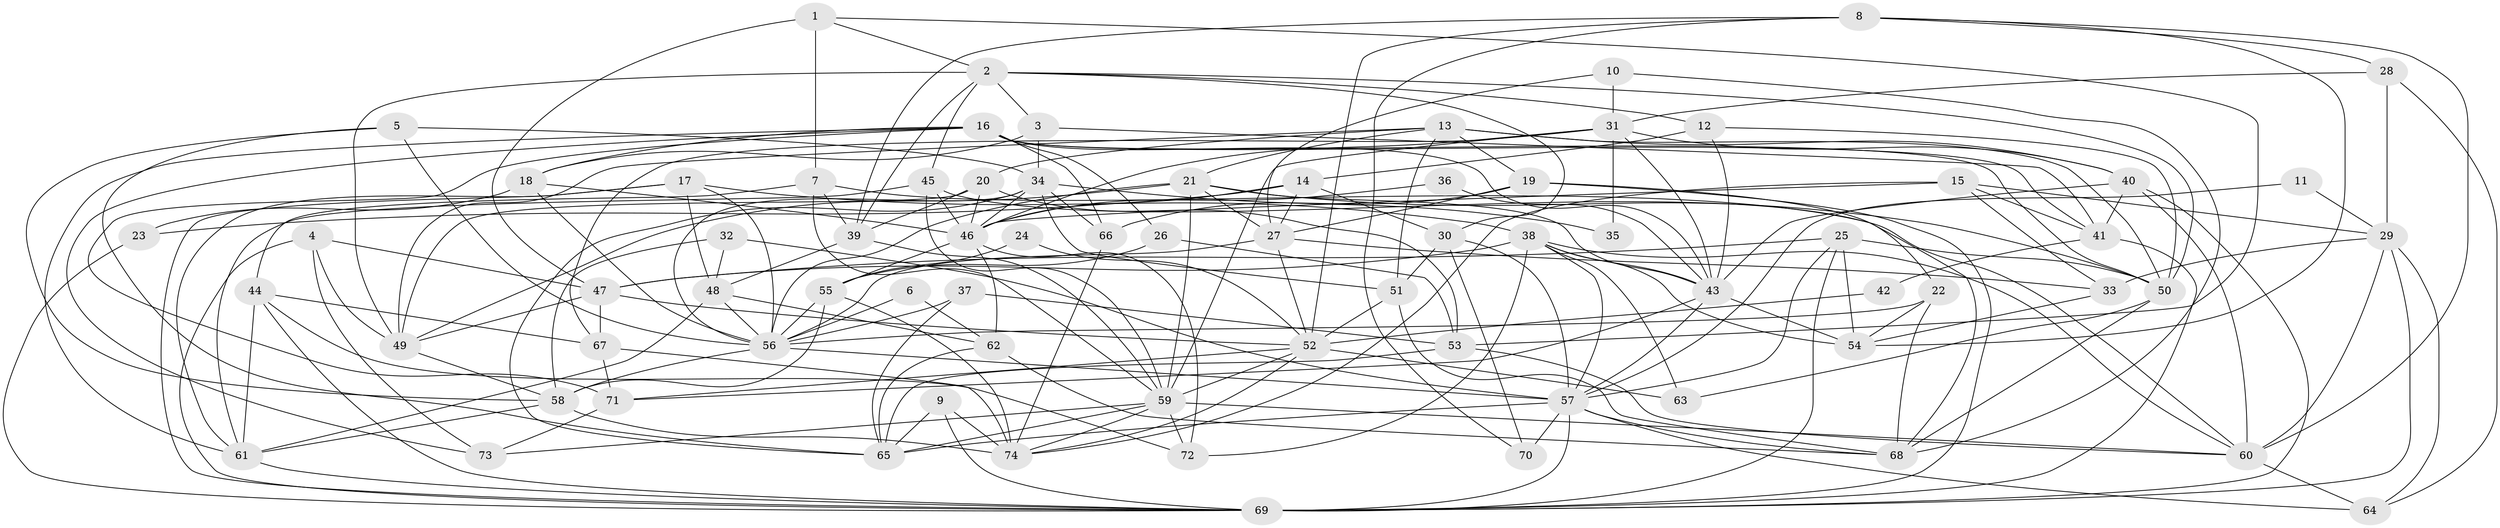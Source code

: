 // original degree distribution, {4: 0.27702702702702703, 6: 0.07432432432432433, 3: 0.2702702702702703, 5: 0.14189189189189189, 2: 0.14864864864864866, 7: 0.07432432432432433, 8: 0.013513513513513514}
// Generated by graph-tools (version 1.1) at 2025/50/03/09/25 03:50:07]
// undirected, 74 vertices, 211 edges
graph export_dot {
graph [start="1"]
  node [color=gray90,style=filled];
  1;
  2;
  3;
  4;
  5;
  6;
  7;
  8;
  9;
  10;
  11;
  12;
  13;
  14;
  15;
  16;
  17;
  18;
  19;
  20;
  21;
  22;
  23;
  24;
  25;
  26;
  27;
  28;
  29;
  30;
  31;
  32;
  33;
  34;
  35;
  36;
  37;
  38;
  39;
  40;
  41;
  42;
  43;
  44;
  45;
  46;
  47;
  48;
  49;
  50;
  51;
  52;
  53;
  54;
  55;
  56;
  57;
  58;
  59;
  60;
  61;
  62;
  63;
  64;
  65;
  66;
  67;
  68;
  69;
  70;
  71;
  72;
  73;
  74;
  1 -- 2 [weight=1.0];
  1 -- 7 [weight=2.0];
  1 -- 47 [weight=1.0];
  1 -- 53 [weight=1.0];
  2 -- 3 [weight=1.0];
  2 -- 12 [weight=1.0];
  2 -- 30 [weight=1.0];
  2 -- 39 [weight=1.0];
  2 -- 45 [weight=1.0];
  2 -- 49 [weight=1.0];
  2 -- 50 [weight=1.0];
  3 -- 18 [weight=1.0];
  3 -- 34 [weight=1.0];
  3 -- 41 [weight=1.0];
  4 -- 47 [weight=1.0];
  4 -- 49 [weight=1.0];
  4 -- 69 [weight=1.0];
  4 -- 73 [weight=1.0];
  5 -- 34 [weight=1.0];
  5 -- 56 [weight=1.0];
  5 -- 58 [weight=1.0];
  5 -- 65 [weight=1.0];
  6 -- 56 [weight=1.0];
  6 -- 62 [weight=1.0];
  7 -- 39 [weight=1.0];
  7 -- 44 [weight=1.0];
  7 -- 59 [weight=1.0];
  7 -- 60 [weight=1.0];
  8 -- 28 [weight=1.0];
  8 -- 39 [weight=1.0];
  8 -- 52 [weight=1.0];
  8 -- 54 [weight=1.0];
  8 -- 60 [weight=1.0];
  8 -- 70 [weight=1.0];
  9 -- 65 [weight=1.0];
  9 -- 69 [weight=1.0];
  9 -- 74 [weight=1.0];
  10 -- 27 [weight=1.0];
  10 -- 31 [weight=1.0];
  10 -- 68 [weight=1.0];
  11 -- 29 [weight=1.0];
  11 -- 57 [weight=1.0];
  12 -- 14 [weight=1.0];
  12 -- 43 [weight=1.0];
  12 -- 50 [weight=1.0];
  13 -- 19 [weight=1.0];
  13 -- 20 [weight=1.0];
  13 -- 21 [weight=1.0];
  13 -- 40 [weight=1.0];
  13 -- 49 [weight=1.0];
  13 -- 50 [weight=1.0];
  13 -- 51 [weight=1.0];
  14 -- 23 [weight=1.0];
  14 -- 27 [weight=1.0];
  14 -- 30 [weight=1.0];
  14 -- 46 [weight=1.0];
  15 -- 29 [weight=1.0];
  15 -- 33 [weight=1.0];
  15 -- 41 [weight=1.0];
  15 -- 46 [weight=1.0];
  15 -- 74 [weight=1.0];
  16 -- 18 [weight=1.0];
  16 -- 26 [weight=1.0];
  16 -- 41 [weight=1.0];
  16 -- 43 [weight=1.0];
  16 -- 50 [weight=1.0];
  16 -- 61 [weight=1.0];
  16 -- 66 [weight=1.0];
  16 -- 71 [weight=1.0];
  16 -- 73 [weight=1.0];
  17 -- 38 [weight=1.0];
  17 -- 48 [weight=1.0];
  17 -- 56 [weight=1.0];
  17 -- 61 [weight=1.0];
  17 -- 69 [weight=1.0];
  18 -- 23 [weight=1.0];
  18 -- 46 [weight=1.0];
  18 -- 56 [weight=1.0];
  19 -- 22 [weight=1.0];
  19 -- 27 [weight=1.0];
  19 -- 66 [weight=1.0];
  19 -- 69 [weight=1.0];
  20 -- 39 [weight=1.0];
  20 -- 46 [weight=1.0];
  20 -- 49 [weight=1.0];
  20 -- 53 [weight=1.0];
  21 -- 27 [weight=1.0];
  21 -- 43 [weight=1.0];
  21 -- 49 [weight=1.0];
  21 -- 50 [weight=1.0];
  21 -- 56 [weight=1.0];
  21 -- 59 [weight=1.0];
  22 -- 54 [weight=1.0];
  22 -- 56 [weight=1.0];
  22 -- 68 [weight=1.0];
  23 -- 69 [weight=1.0];
  24 -- 52 [weight=1.0];
  24 -- 55 [weight=1.0];
  25 -- 47 [weight=1.0];
  25 -- 50 [weight=1.0];
  25 -- 54 [weight=1.0];
  25 -- 57 [weight=1.0];
  25 -- 69 [weight=1.0];
  26 -- 53 [weight=1.0];
  26 -- 55 [weight=1.0];
  27 -- 33 [weight=1.0];
  27 -- 52 [weight=1.0];
  27 -- 56 [weight=1.0];
  28 -- 29 [weight=1.0];
  28 -- 31 [weight=1.0];
  28 -- 64 [weight=1.0];
  29 -- 33 [weight=1.0];
  29 -- 60 [weight=1.0];
  29 -- 64 [weight=1.0];
  29 -- 69 [weight=1.0];
  30 -- 51 [weight=1.0];
  30 -- 57 [weight=1.0];
  30 -- 70 [weight=1.0];
  31 -- 35 [weight=1.0];
  31 -- 40 [weight=1.0];
  31 -- 43 [weight=1.0];
  31 -- 46 [weight=1.0];
  31 -- 59 [weight=1.0];
  31 -- 67 [weight=1.0];
  32 -- 48 [weight=1.0];
  32 -- 57 [weight=1.0];
  32 -- 58 [weight=1.0];
  33 -- 54 [weight=1.0];
  34 -- 35 [weight=1.0];
  34 -- 46 [weight=1.0];
  34 -- 51 [weight=1.0];
  34 -- 56 [weight=1.0];
  34 -- 65 [weight=1.0];
  34 -- 66 [weight=1.0];
  36 -- 43 [weight=1.0];
  36 -- 46 [weight=1.0];
  37 -- 53 [weight=1.0];
  37 -- 56 [weight=2.0];
  37 -- 65 [weight=1.0];
  38 -- 43 [weight=1.0];
  38 -- 47 [weight=1.0];
  38 -- 54 [weight=1.0];
  38 -- 57 [weight=1.0];
  38 -- 60 [weight=1.0];
  38 -- 63 [weight=1.0];
  38 -- 72 [weight=1.0];
  39 -- 48 [weight=1.0];
  39 -- 59 [weight=1.0];
  40 -- 41 [weight=1.0];
  40 -- 43 [weight=1.0];
  40 -- 60 [weight=1.0];
  40 -- 69 [weight=1.0];
  41 -- 42 [weight=1.0];
  41 -- 69 [weight=1.0];
  42 -- 52 [weight=1.0];
  43 -- 54 [weight=1.0];
  43 -- 57 [weight=1.0];
  43 -- 71 [weight=1.0];
  44 -- 61 [weight=1.0];
  44 -- 67 [weight=1.0];
  44 -- 69 [weight=1.0];
  44 -- 72 [weight=1.0];
  45 -- 46 [weight=1.0];
  45 -- 59 [weight=1.0];
  45 -- 61 [weight=1.0];
  45 -- 68 [weight=1.0];
  46 -- 55 [weight=1.0];
  46 -- 62 [weight=1.0];
  46 -- 72 [weight=1.0];
  47 -- 49 [weight=1.0];
  47 -- 52 [weight=1.0];
  47 -- 67 [weight=1.0];
  48 -- 56 [weight=1.0];
  48 -- 61 [weight=1.0];
  48 -- 62 [weight=1.0];
  49 -- 58 [weight=1.0];
  50 -- 63 [weight=1.0];
  50 -- 68 [weight=1.0];
  51 -- 52 [weight=1.0];
  51 -- 68 [weight=1.0];
  52 -- 59 [weight=1.0];
  52 -- 63 [weight=1.0];
  52 -- 71 [weight=1.0];
  52 -- 74 [weight=1.0];
  53 -- 60 [weight=1.0];
  53 -- 65 [weight=1.0];
  55 -- 56 [weight=1.0];
  55 -- 58 [weight=2.0];
  55 -- 74 [weight=1.0];
  56 -- 57 [weight=1.0];
  56 -- 58 [weight=1.0];
  57 -- 64 [weight=1.0];
  57 -- 65 [weight=1.0];
  57 -- 68 [weight=1.0];
  57 -- 69 [weight=1.0];
  57 -- 70 [weight=1.0];
  58 -- 61 [weight=1.0];
  58 -- 74 [weight=1.0];
  59 -- 60 [weight=1.0];
  59 -- 65 [weight=1.0];
  59 -- 72 [weight=1.0];
  59 -- 73 [weight=1.0];
  59 -- 74 [weight=1.0];
  60 -- 64 [weight=1.0];
  61 -- 69 [weight=1.0];
  62 -- 65 [weight=1.0];
  62 -- 68 [weight=1.0];
  66 -- 74 [weight=1.0];
  67 -- 71 [weight=1.0];
  67 -- 74 [weight=2.0];
  71 -- 73 [weight=1.0];
}
